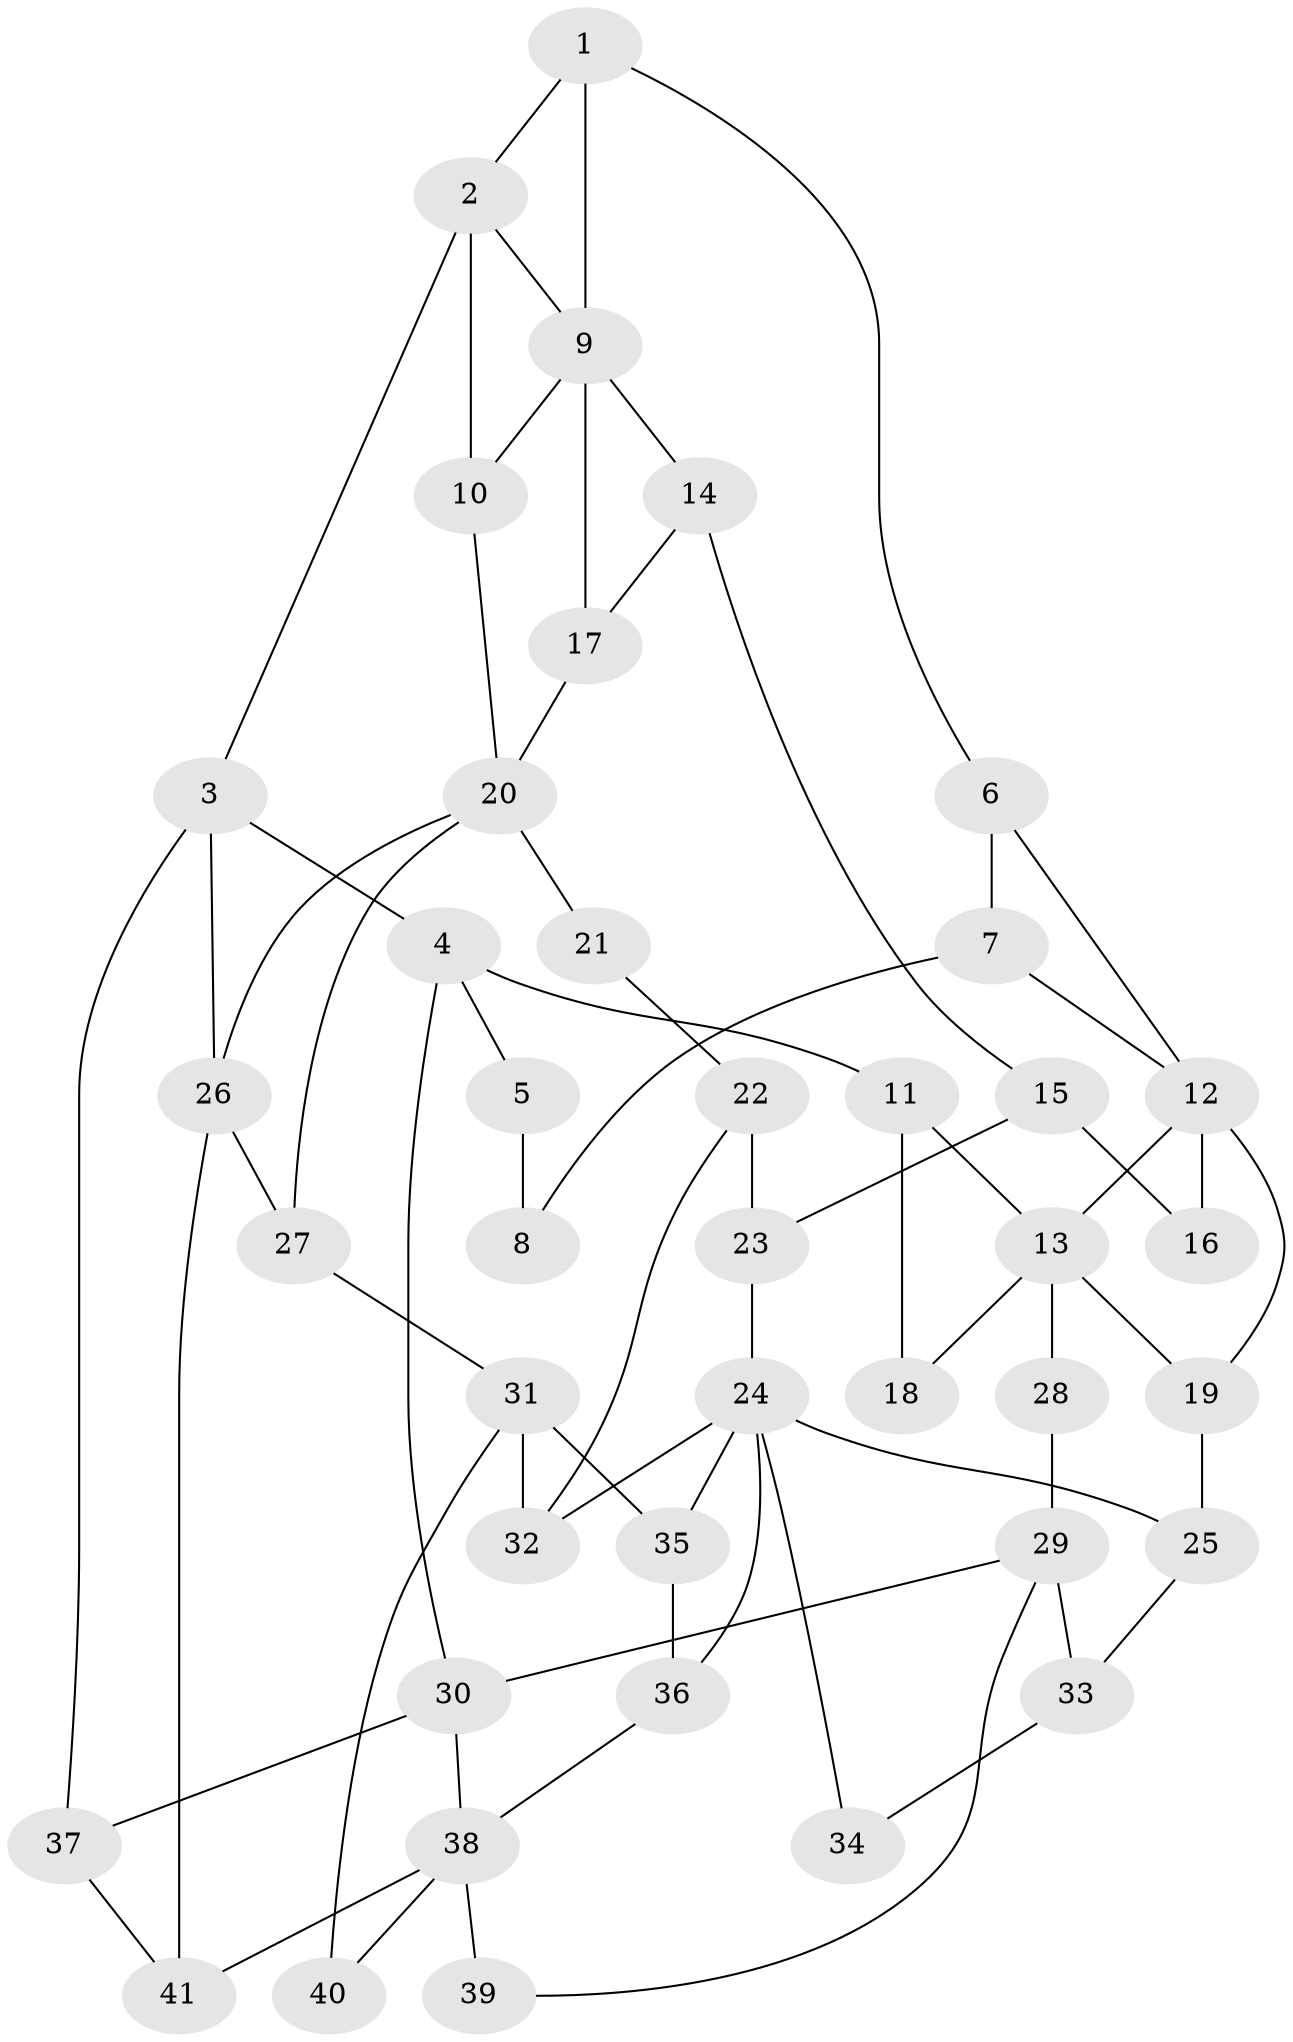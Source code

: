 // original degree distribution, {3: 0.024390243902439025, 4: 0.21951219512195122, 5: 0.5609756097560976, 6: 0.1951219512195122}
// Generated by graph-tools (version 1.1) at 2025/38/03/09/25 02:38:42]
// undirected, 41 vertices, 67 edges
graph export_dot {
graph [start="1"]
  node [color=gray90,style=filled];
  1;
  2;
  3;
  4;
  5;
  6;
  7;
  8;
  9;
  10;
  11;
  12;
  13;
  14;
  15;
  16;
  17;
  18;
  19;
  20;
  21;
  22;
  23;
  24;
  25;
  26;
  27;
  28;
  29;
  30;
  31;
  32;
  33;
  34;
  35;
  36;
  37;
  38;
  39;
  40;
  41;
  1 -- 2 [weight=1.0];
  1 -- 6 [weight=1.0];
  1 -- 9 [weight=2.0];
  2 -- 3 [weight=2.0];
  2 -- 9 [weight=1.0];
  2 -- 10 [weight=2.0];
  3 -- 4 [weight=1.0];
  3 -- 26 [weight=1.0];
  3 -- 37 [weight=2.0];
  4 -- 5 [weight=1.0];
  4 -- 11 [weight=1.0];
  4 -- 30 [weight=1.0];
  5 -- 8 [weight=1.0];
  6 -- 7 [weight=1.0];
  6 -- 12 [weight=1.0];
  7 -- 8 [weight=1.0];
  7 -- 12 [weight=1.0];
  9 -- 10 [weight=1.0];
  9 -- 14 [weight=1.0];
  9 -- 17 [weight=1.0];
  10 -- 20 [weight=1.0];
  11 -- 13 [weight=1.0];
  11 -- 18 [weight=2.0];
  12 -- 13 [weight=1.0];
  12 -- 16 [weight=2.0];
  12 -- 19 [weight=1.0];
  13 -- 18 [weight=1.0];
  13 -- 19 [weight=1.0];
  13 -- 28 [weight=2.0];
  14 -- 15 [weight=1.0];
  14 -- 17 [weight=1.0];
  15 -- 16 [weight=1.0];
  15 -- 23 [weight=1.0];
  17 -- 20 [weight=1.0];
  19 -- 25 [weight=1.0];
  20 -- 21 [weight=2.0];
  20 -- 26 [weight=1.0];
  20 -- 27 [weight=1.0];
  21 -- 22 [weight=1.0];
  22 -- 23 [weight=1.0];
  22 -- 32 [weight=1.0];
  23 -- 24 [weight=1.0];
  24 -- 25 [weight=1.0];
  24 -- 32 [weight=1.0];
  24 -- 34 [weight=1.0];
  24 -- 35 [weight=1.0];
  24 -- 36 [weight=1.0];
  25 -- 33 [weight=1.0];
  26 -- 27 [weight=2.0];
  26 -- 41 [weight=1.0];
  27 -- 31 [weight=2.0];
  28 -- 29 [weight=2.0];
  29 -- 30 [weight=1.0];
  29 -- 33 [weight=2.0];
  29 -- 39 [weight=1.0];
  30 -- 37 [weight=1.0];
  30 -- 38 [weight=1.0];
  31 -- 32 [weight=1.0];
  31 -- 35 [weight=1.0];
  31 -- 40 [weight=2.0];
  33 -- 34 [weight=2.0];
  35 -- 36 [weight=1.0];
  36 -- 38 [weight=1.0];
  37 -- 41 [weight=1.0];
  38 -- 39 [weight=2.0];
  38 -- 40 [weight=1.0];
  38 -- 41 [weight=1.0];
}
